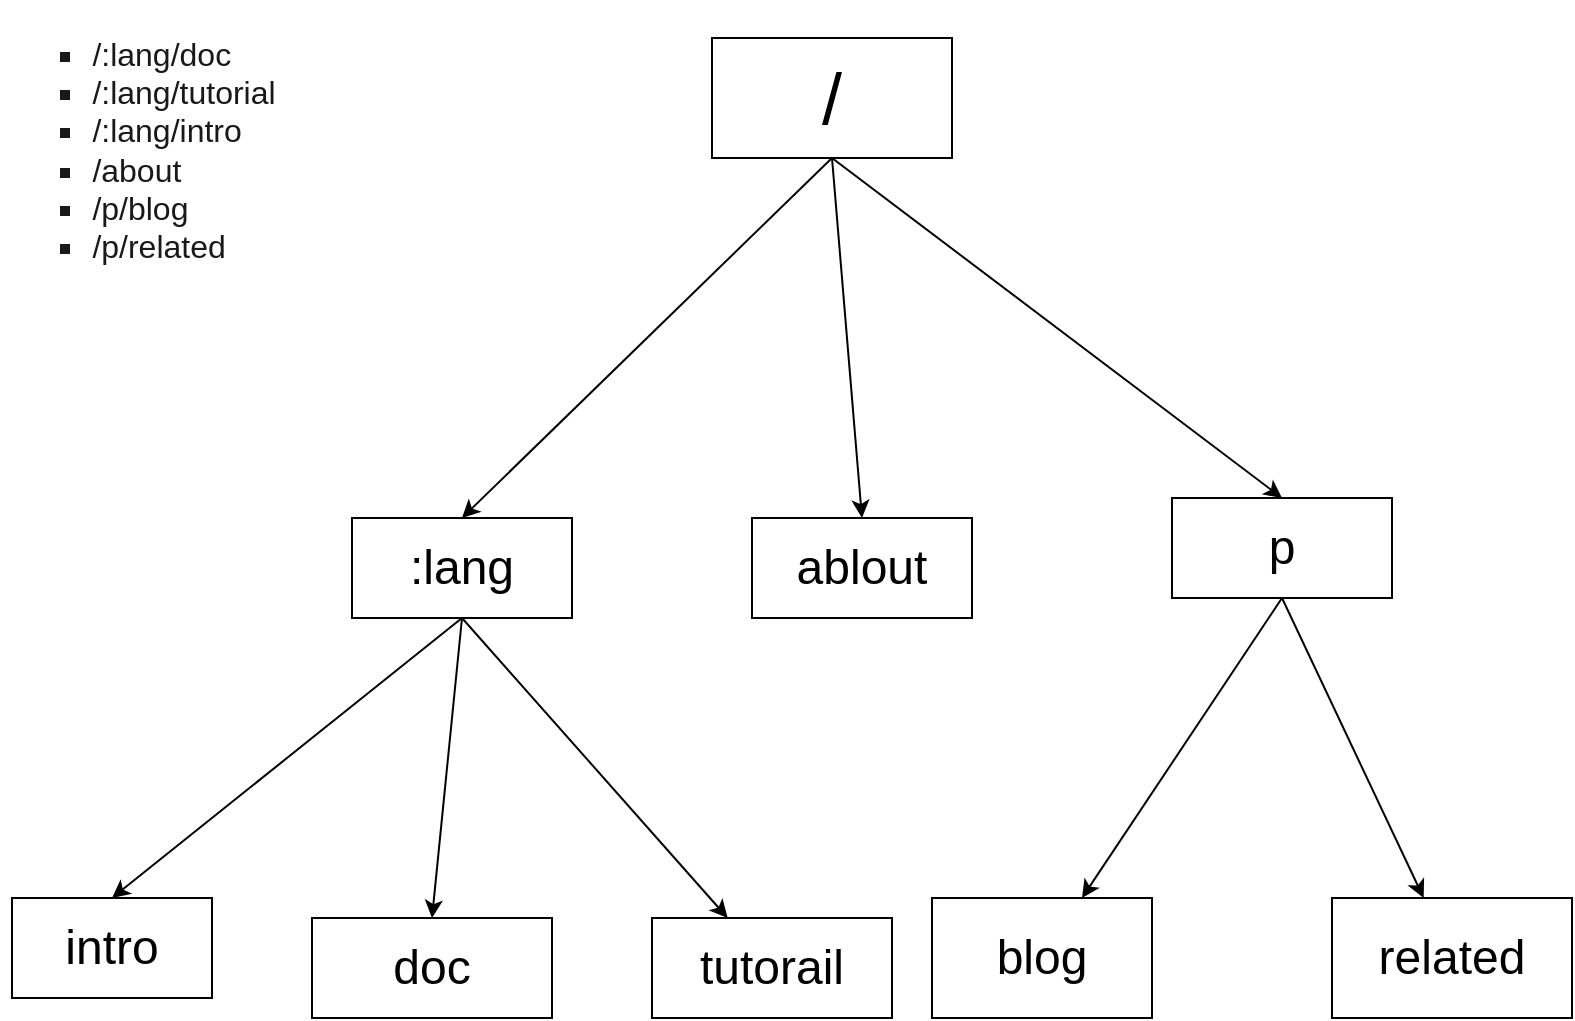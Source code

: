 <mxfile version="22.0.8" type="github">
  <diagram name="第 1 页" id="ipI67Bxv_b7ADUd3dsh9">
    <mxGraphModel dx="962" dy="591" grid="0" gridSize="10" guides="0" tooltips="1" connect="1" arrows="1" fold="1" page="1" pageScale="1" pageWidth="827" pageHeight="1169" math="0" shadow="0">
      <root>
        <mxCell id="0" />
        <mxCell id="1" parent="0" />
        <mxCell id="rlDILn2o4a4pZMaIof26-12" value="&lt;font style=&quot;font-size: 36px;&quot;&gt;/&lt;/font&gt;" style="rounded=0;whiteSpace=wrap;html=1;" vertex="1" parent="1">
          <mxGeometry x="380" y="50" width="120" height="60" as="geometry" />
        </mxCell>
        <mxCell id="rlDILn2o4a4pZMaIof26-16" value="" style="endArrow=classic;html=1;rounded=0;entryX=0.5;entryY=0;entryDx=0;entryDy=0;exitX=0.5;exitY=1;exitDx=0;exitDy=0;" edge="1" parent="1" source="rlDILn2o4a4pZMaIof26-12" target="rlDILn2o4a4pZMaIof26-31">
          <mxGeometry width="50" height="50" relative="1" as="geometry">
            <mxPoint x="488" y="181" as="sourcePoint" />
            <mxPoint x="492" y="300" as="targetPoint" />
          </mxGeometry>
        </mxCell>
        <mxCell id="rlDILn2o4a4pZMaIof26-17" value="&lt;ul style=&quot;box-sizing: border-box; margin: 10px 0px; padding: 0px 0px 0px 1.5em; list-style-type: square; color: rgba(0, 0, 0, 0.9); font-family: &amp;quot;Microsoft YaHei&amp;quot;, Helvetica, &amp;quot;Meiryo UI&amp;quot;, &amp;quot;Malgun Gothic&amp;quot;, &amp;quot;Segoe UI&amp;quot;, &amp;quot;Trebuchet MS&amp;quot;, Monaco, monospace, Tahoma, STXihei, 华文细黑, STHeiti, &amp;quot;Helvetica Neue&amp;quot;, &amp;quot;Droid Sans&amp;quot;, &amp;quot;wenquanyi micro hei&amp;quot;, FreeSans, Arimo, Arial, SimSun, 宋体, Heiti, 黑体, sans-serif; font-size: 16px; text-align: start; background-color: rgb(255, 255, 255);&quot;&gt;&lt;li style=&quot;box-sizing: border-box; margin: 0px; padding: 0px;&quot;&gt;/:lang/doc&lt;/li&gt;&lt;li style=&quot;box-sizing: border-box; margin: 0px; padding: 0px;&quot;&gt;/:lang/tutorial&lt;/li&gt;&lt;li style=&quot;box-sizing: border-box; margin: 0px; padding: 0px;&quot;&gt;/:lang/intro&lt;/li&gt;&lt;li style=&quot;box-sizing: border-box; margin: 0px; padding: 0px;&quot;&gt;/about&lt;/li&gt;&lt;li style=&quot;box-sizing: border-box; margin: 0px; padding: 0px;&quot;&gt;/p/blog&lt;/li&gt;&lt;li style=&quot;box-sizing: border-box; margin: 0px; padding: 0px;&quot;&gt;/p/related&lt;/li&gt;&lt;/ul&gt;" style="text;html=1;strokeColor=none;fillColor=none;align=center;verticalAlign=middle;whiteSpace=wrap;rounded=0;" vertex="1" parent="1">
          <mxGeometry x="24" y="31" width="160" height="150" as="geometry" />
        </mxCell>
        <mxCell id="rlDILn2o4a4pZMaIof26-18" value="" style="endArrow=classic;html=1;rounded=0;exitX=0.5;exitY=1;exitDx=0;exitDy=0;entryX=0.5;entryY=0;entryDx=0;entryDy=0;" edge="1" parent="1" source="rlDILn2o4a4pZMaIof26-12" target="rlDILn2o4a4pZMaIof26-21">
          <mxGeometry width="50" height="50" relative="1" as="geometry">
            <mxPoint x="494.956" y="192.0" as="sourcePoint" />
            <mxPoint x="380" y="273.82" as="targetPoint" />
          </mxGeometry>
        </mxCell>
        <mxCell id="rlDILn2o4a4pZMaIof26-20" value="" style="endArrow=classic;html=1;rounded=0;exitX=0.5;exitY=1;exitDx=0;exitDy=0;entryX=0.5;entryY=0;entryDx=0;entryDy=0;" edge="1" parent="1" source="rlDILn2o4a4pZMaIof26-12" target="rlDILn2o4a4pZMaIof26-34">
          <mxGeometry width="50" height="50" relative="1" as="geometry">
            <mxPoint x="493" y="195" as="sourcePoint" />
            <mxPoint x="617" y="285" as="targetPoint" />
          </mxGeometry>
        </mxCell>
        <mxCell id="rlDILn2o4a4pZMaIof26-21" value="&lt;font style=&quot;font-size: 24px;&quot;&gt;:lang&lt;/font&gt;" style="rounded=0;whiteSpace=wrap;html=1;" vertex="1" parent="1">
          <mxGeometry x="200" y="290" width="110" height="50" as="geometry" />
        </mxCell>
        <mxCell id="rlDILn2o4a4pZMaIof26-24" value="" style="endArrow=classic;html=1;rounded=0;entryX=0.5;entryY=0;entryDx=0;entryDy=0;exitX=0.5;exitY=1;exitDx=0;exitDy=0;" edge="1" parent="1" source="rlDILn2o4a4pZMaIof26-21" target="rlDILn2o4a4pZMaIof26-28">
          <mxGeometry width="50" height="50" relative="1" as="geometry">
            <mxPoint x="371" y="325" as="sourcePoint" />
            <mxPoint x="279" y="430" as="targetPoint" />
          </mxGeometry>
        </mxCell>
        <mxCell id="rlDILn2o4a4pZMaIof26-25" value="" style="endArrow=classic;html=1;rounded=0;exitX=0.5;exitY=1;exitDx=0;exitDy=0;" edge="1" parent="1" source="rlDILn2o4a4pZMaIof26-21" target="rlDILn2o4a4pZMaIof26-30">
          <mxGeometry width="50" height="50" relative="1" as="geometry">
            <mxPoint x="373" y="337" as="sourcePoint" />
            <mxPoint x="456" y="427" as="targetPoint" />
          </mxGeometry>
        </mxCell>
        <mxCell id="rlDILn2o4a4pZMaIof26-26" value="" style="endArrow=classic;html=1;rounded=0;entryX=0.5;entryY=0;entryDx=0;entryDy=0;exitX=0.5;exitY=1;exitDx=0;exitDy=0;" edge="1" parent="1" source="rlDILn2o4a4pZMaIof26-21" target="rlDILn2o4a4pZMaIof26-29">
          <mxGeometry width="50" height="50" relative="1" as="geometry">
            <mxPoint x="372" y="338" as="sourcePoint" />
            <mxPoint x="368" y="436" as="targetPoint" />
          </mxGeometry>
        </mxCell>
        <mxCell id="rlDILn2o4a4pZMaIof26-28" value="&lt;font style=&quot;font-size: 24px;&quot;&gt;intro&lt;/font&gt;" style="rounded=0;whiteSpace=wrap;html=1;" vertex="1" parent="1">
          <mxGeometry x="30" y="480" width="100" height="50" as="geometry" />
        </mxCell>
        <mxCell id="rlDILn2o4a4pZMaIof26-29" value="&lt;font style=&quot;font-size: 24px;&quot;&gt;doc&lt;/font&gt;" style="rounded=0;whiteSpace=wrap;html=1;" vertex="1" parent="1">
          <mxGeometry x="180" y="490" width="120" height="50" as="geometry" />
        </mxCell>
        <mxCell id="rlDILn2o4a4pZMaIof26-30" value="&lt;font style=&quot;font-size: 24px;&quot;&gt;tutorail&lt;/font&gt;" style="rounded=0;whiteSpace=wrap;html=1;" vertex="1" parent="1">
          <mxGeometry x="350" y="490" width="120" height="50" as="geometry" />
        </mxCell>
        <mxCell id="rlDILn2o4a4pZMaIof26-31" value="&lt;font style=&quot;font-size: 24px;&quot;&gt;ablout&lt;/font&gt;" style="rounded=0;whiteSpace=wrap;html=1;" vertex="1" parent="1">
          <mxGeometry x="400" y="290" width="110" height="50" as="geometry" />
        </mxCell>
        <mxCell id="rlDILn2o4a4pZMaIof26-33" style="edgeStyle=orthogonalEdgeStyle;rounded=0;orthogonalLoop=1;jettySize=auto;html=1;exitX=0.5;exitY=1;exitDx=0;exitDy=0;" edge="1" parent="1" source="rlDILn2o4a4pZMaIof26-31" target="rlDILn2o4a4pZMaIof26-31">
          <mxGeometry relative="1" as="geometry" />
        </mxCell>
        <mxCell id="rlDILn2o4a4pZMaIof26-34" value="&lt;font style=&quot;font-size: 24px;&quot;&gt;p&lt;/font&gt;" style="rounded=0;whiteSpace=wrap;html=1;" vertex="1" parent="1">
          <mxGeometry x="610" y="280" width="110" height="50" as="geometry" />
        </mxCell>
        <mxCell id="rlDILn2o4a4pZMaIof26-37" value="&lt;font style=&quot;font-size: 24px;&quot;&gt;blog&lt;/font&gt;" style="rounded=0;whiteSpace=wrap;html=1;" vertex="1" parent="1">
          <mxGeometry x="490" y="480" width="110" height="60" as="geometry" />
        </mxCell>
        <mxCell id="rlDILn2o4a4pZMaIof26-39" value="" style="endArrow=classic;html=1;rounded=0;exitX=0.5;exitY=1;exitDx=0;exitDy=0;" edge="1" parent="1" source="rlDILn2o4a4pZMaIof26-34" target="rlDILn2o4a4pZMaIof26-37">
          <mxGeometry width="50" height="50" relative="1" as="geometry">
            <mxPoint x="315" y="302" as="sourcePoint" />
            <mxPoint x="365" y="252" as="targetPoint" />
          </mxGeometry>
        </mxCell>
        <mxCell id="rlDILn2o4a4pZMaIof26-40" value="" style="endArrow=classic;html=1;rounded=0;exitX=0.5;exitY=1;exitDx=0;exitDy=0;" edge="1" parent="1" source="rlDILn2o4a4pZMaIof26-34" target="rlDILn2o4a4pZMaIof26-41">
          <mxGeometry width="50" height="50" relative="1" as="geometry">
            <mxPoint x="315" y="302" as="sourcePoint" />
            <mxPoint x="776" y="473" as="targetPoint" />
          </mxGeometry>
        </mxCell>
        <mxCell id="rlDILn2o4a4pZMaIof26-41" value="&lt;font style=&quot;font-size: 24px;&quot;&gt;related&lt;/font&gt;" style="rounded=0;whiteSpace=wrap;html=1;" vertex="1" parent="1">
          <mxGeometry x="690" y="480" width="120" height="60" as="geometry" />
        </mxCell>
      </root>
    </mxGraphModel>
  </diagram>
</mxfile>
